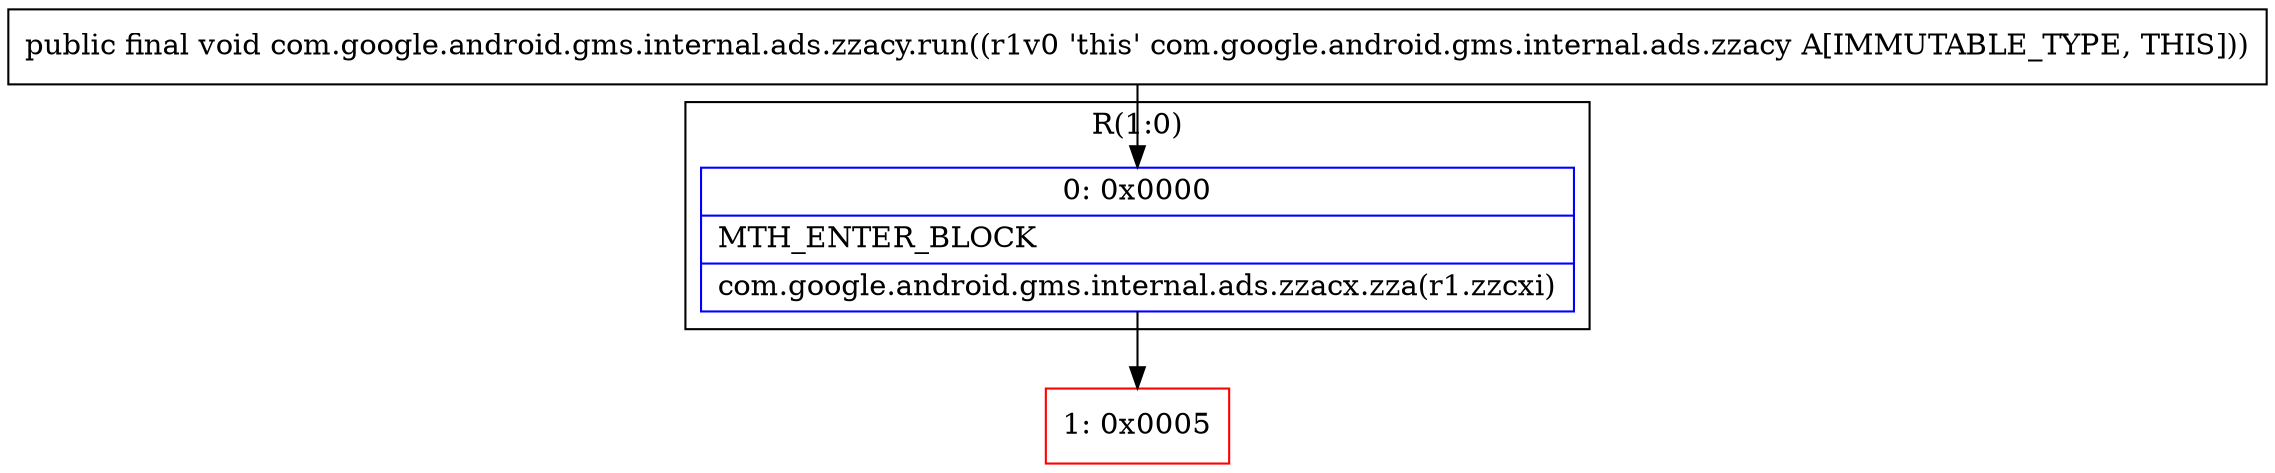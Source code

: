 digraph "CFG forcom.google.android.gms.internal.ads.zzacy.run()V" {
subgraph cluster_Region_1095851794 {
label = "R(1:0)";
node [shape=record,color=blue];
Node_0 [shape=record,label="{0\:\ 0x0000|MTH_ENTER_BLOCK\l|com.google.android.gms.internal.ads.zzacx.zza(r1.zzcxi)\l}"];
}
Node_1 [shape=record,color=red,label="{1\:\ 0x0005}"];
MethodNode[shape=record,label="{public final void com.google.android.gms.internal.ads.zzacy.run((r1v0 'this' com.google.android.gms.internal.ads.zzacy A[IMMUTABLE_TYPE, THIS])) }"];
MethodNode -> Node_0;
Node_0 -> Node_1;
}


